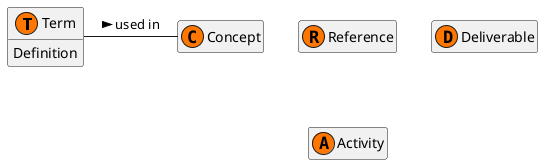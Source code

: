 @startuml
!pragma revision 89 ' force update of cached image?
'title Standard modelling metamodel
'scale 1000 width
'skinparam packageStyle frame
'skinparam linetype polyline
'top to bottom direction
hide empty members
'hide circle
'hide stereotype 

class term as "Term" << (T,#FF7700) >> {
{field} Definition
}
class concept as "Concept"<< (C,#FF7700) >> {
{field} 
}
class reference as "Reference" << (R,#FF7700) >> {
{field} 
}
class deliverable as "Deliverable" << (D,#FF7700) >> {
{field} 
}
class activity as "Activity" << (A,#FF7700) >> {
{field} 
}

term - concept : used in >
@enduml
